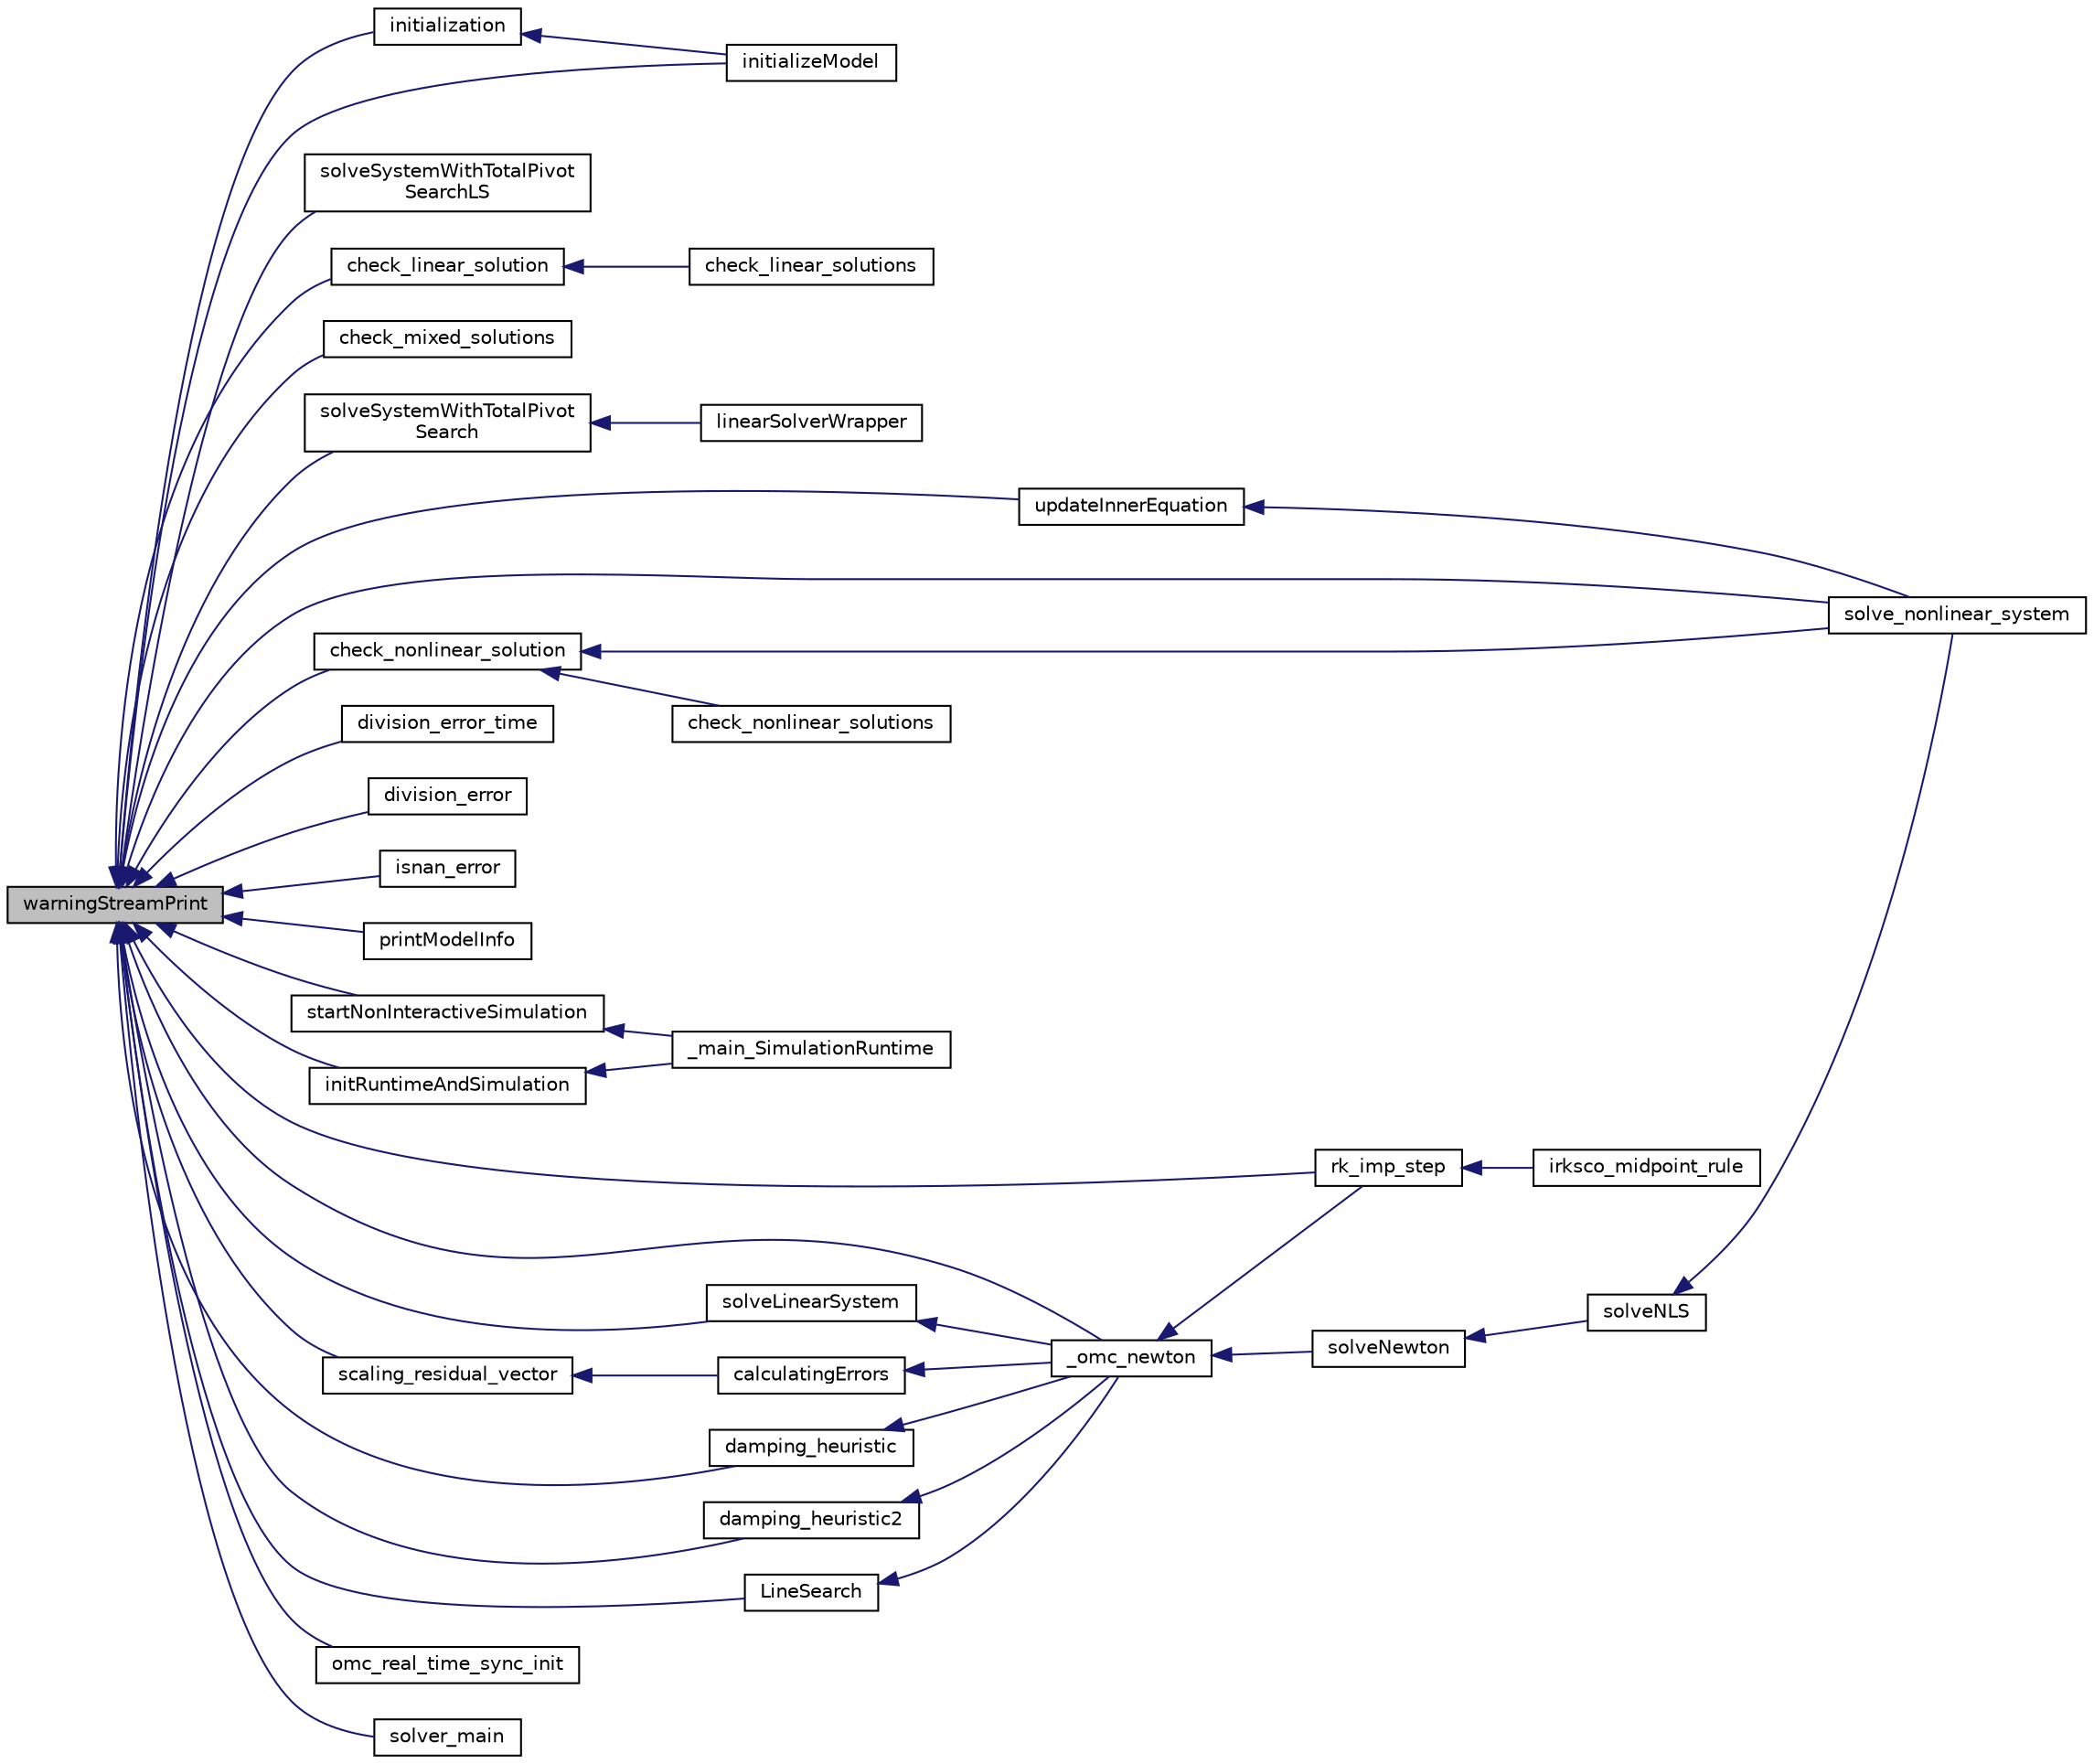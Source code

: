 digraph "warningStreamPrint"
{
  edge [fontname="Helvetica",fontsize="10",labelfontname="Helvetica",labelfontsize="10"];
  node [fontname="Helvetica",fontsize="10",shape=record];
  rankdir="LR";
  Node271 [label="warningStreamPrint",height=0.2,width=0.4,color="black", fillcolor="grey75", style="filled", fontcolor="black"];
  Node271 -> Node272 [dir="back",color="midnightblue",fontsize="10",style="solid",fontname="Helvetica"];
  Node272 [label="initialization",height=0.2,width=0.4,color="black", fillcolor="white", style="filled",URL="$d5/d2e/_simulation_runtime_2c_2simulation_2solver_2initialization_2initialization_8h.html#a73e0edd6825fcfe705c167a03057f6d7"];
  Node272 -> Node273 [dir="back",color="midnightblue",fontsize="10",style="solid",fontname="Helvetica"];
  Node273 [label="initializeModel",height=0.2,width=0.4,color="black", fillcolor="white", style="filled",URL="$d4/d93/_simulation_runtime_2c_2simulation_2solver_2solver__main_8h.html#a957d2cb4e4cf2f8a7838833a331420f0"];
  Node271 -> Node274 [dir="back",color="midnightblue",fontsize="10",style="solid",fontname="Helvetica"];
  Node274 [label="solveSystemWithTotalPivot\lSearchLS",height=0.2,width=0.4,color="black", fillcolor="white", style="filled",URL="$d6/d90/build_2include_2omc_2c_2simulation_2solver_2linear_solver_total_pivot_8c.html#aca3726b14a321fb8c80de3705e6a7266"];
  Node271 -> Node275 [dir="back",color="midnightblue",fontsize="10",style="solid",fontname="Helvetica"];
  Node275 [label="check_linear_solution",height=0.2,width=0.4,color="black", fillcolor="white", style="filled",URL="$d1/d69/build_2include_2omc_2c_2simulation_2solver_2linear_system_8c.html#af62b4e4d2756eaf12c8149bbec02864b"];
  Node275 -> Node276 [dir="back",color="midnightblue",fontsize="10",style="solid",fontname="Helvetica"];
  Node276 [label="check_linear_solutions",height=0.2,width=0.4,color="black", fillcolor="white", style="filled",URL="$d8/da5/_simulation_runtime_2c_2simulation_2solver_2linear_system_8h.html#ad72a0bdfa452ab6c3ad9eb2d145b1096"];
  Node271 -> Node277 [dir="back",color="midnightblue",fontsize="10",style="solid",fontname="Helvetica"];
  Node277 [label="check_mixed_solutions",height=0.2,width=0.4,color="black", fillcolor="white", style="filled",URL="$db/d27/_simulation_runtime_2c_2simulation_2solver_2mixed_system_8h.html#a964e34d78d8ccaba25f33c40b7cea65a"];
  Node271 -> Node278 [dir="back",color="midnightblue",fontsize="10",style="solid",fontname="Helvetica"];
  Node278 [label="solveSystemWithTotalPivot\lSearch",height=0.2,width=0.4,color="black", fillcolor="white", style="filled",URL="$df/d99/build_2include_2omc_2c_2simulation_2solver_2nonlinear_solver_homotopy_8c.html#aeb719756e2a841c79d63a2334806310d"];
  Node278 -> Node279 [dir="back",color="midnightblue",fontsize="10",style="solid",fontname="Helvetica"];
  Node279 [label="linearSolverWrapper",height=0.2,width=0.4,color="black", fillcolor="white", style="filled",URL="$df/d99/build_2include_2omc_2c_2simulation_2solver_2nonlinear_solver_homotopy_8c.html#a2bef60895bce6b99f94dae6817489afd"];
  Node271 -> Node280 [dir="back",color="midnightblue",fontsize="10",style="solid",fontname="Helvetica"];
  Node280 [label="updateInnerEquation",height=0.2,width=0.4,color="black", fillcolor="white", style="filled",URL="$dd/d6c/build_2include_2omc_2c_2simulation_2solver_2nonlinear_system_8c.html#a80456c95345aa6b982589a820fb17b95"];
  Node280 -> Node281 [dir="back",color="midnightblue",fontsize="10",style="solid",fontname="Helvetica"];
  Node281 [label="solve_nonlinear_system",height=0.2,width=0.4,color="black", fillcolor="white", style="filled",URL="$d0/d38/_simulation_runtime_2c_2simulation_2solver_2nonlinear_system_8h.html#ab0dab4c5c0a1140a09eb29e0c593070c"];
  Node271 -> Node281 [dir="back",color="midnightblue",fontsize="10",style="solid",fontname="Helvetica"];
  Node271 -> Node282 [dir="back",color="midnightblue",fontsize="10",style="solid",fontname="Helvetica"];
  Node282 [label="check_nonlinear_solution",height=0.2,width=0.4,color="black", fillcolor="white", style="filled",URL="$dd/d6c/build_2include_2omc_2c_2simulation_2solver_2nonlinear_system_8c.html#a7924cf0b0fe19b3776951c4c4e90721d"];
  Node282 -> Node281 [dir="back",color="midnightblue",fontsize="10",style="solid",fontname="Helvetica"];
  Node282 -> Node283 [dir="back",color="midnightblue",fontsize="10",style="solid",fontname="Helvetica"];
  Node283 [label="check_nonlinear_solutions",height=0.2,width=0.4,color="black", fillcolor="white", style="filled",URL="$d0/d38/_simulation_runtime_2c_2simulation_2solver_2nonlinear_system_8h.html#a69b02d50bd69f9a6f3c668448bf64600"];
  Node271 -> Node284 [dir="back",color="midnightblue",fontsize="10",style="solid",fontname="Helvetica"];
  Node284 [label="division_error_time",height=0.2,width=0.4,color="black", fillcolor="white", style="filled",URL="$d9/de5/_simulation_runtime_2c_2util_2division_8h.html#a51ac5badd1235c862725ca54581c3f60"];
  Node271 -> Node285 [dir="back",color="midnightblue",fontsize="10",style="solid",fontname="Helvetica"];
  Node285 [label="division_error",height=0.2,width=0.4,color="black", fillcolor="white", style="filled",URL="$d9/de5/_simulation_runtime_2c_2util_2division_8h.html#a746b95e312ef4ab535ae1766b7415e9e"];
  Node271 -> Node286 [dir="back",color="midnightblue",fontsize="10",style="solid",fontname="Helvetica"];
  Node286 [label="isnan_error",height=0.2,width=0.4,color="black", fillcolor="white", style="filled",URL="$d9/de5/_simulation_runtime_2c_2util_2division_8h.html#a61a44b406c51c068d1dd12d3eb04a6b6"];
  Node271 -> Node287 [dir="back",color="midnightblue",fontsize="10",style="solid",fontname="Helvetica"];
  Node287 [label="printModelInfo",height=0.2,width=0.4,color="black", fillcolor="white", style="filled",URL="$d6/d36/_simulation_runtime_2c_2simulation_2modelinfo_8h.html#a8709688b118466b0da331af6f07223e7"];
  Node271 -> Node288 [dir="back",color="midnightblue",fontsize="10",style="solid",fontname="Helvetica"];
  Node288 [label="startNonInteractiveSimulation",height=0.2,width=0.4,color="black", fillcolor="white", style="filled",URL="$d4/d09/simulation__runtime_8cpp.html#a9842d4e0c2b547d89101758face39ecc"];
  Node288 -> Node289 [dir="back",color="midnightblue",fontsize="10",style="solid",fontname="Helvetica"];
  Node289 [label="_main_SimulationRuntime",height=0.2,width=0.4,color="black", fillcolor="white", style="filled",URL="$d7/daf/_simulation_runtime_2c_2simulation_2simulation__runtime_8h.html#a764b2c042760259cd617e91d089ab16c"];
  Node271 -> Node290 [dir="back",color="midnightblue",fontsize="10",style="solid",fontname="Helvetica"];
  Node290 [label="initRuntimeAndSimulation",height=0.2,width=0.4,color="black", fillcolor="white", style="filled",URL="$d4/d09/simulation__runtime_8cpp.html#a032d06efcb1286a645343685adaf5d42"];
  Node290 -> Node289 [dir="back",color="midnightblue",fontsize="10",style="solid",fontname="Helvetica"];
  Node271 -> Node291 [dir="back",color="midnightblue",fontsize="10",style="solid",fontname="Helvetica"];
  Node291 [label="rk_imp_step",height=0.2,width=0.4,color="black", fillcolor="white", style="filled",URL="$de/de2/irksco_8c.html#af8b3ec13b6a90d963ffe5e0158b9f2df"];
  Node291 -> Node292 [dir="back",color="midnightblue",fontsize="10",style="solid",fontname="Helvetica"];
  Node292 [label="irksco_midpoint_rule",height=0.2,width=0.4,color="black", fillcolor="white", style="filled",URL="$d9/db1/irksco_8h.html#a29d38b09b50d7698abdc4d2a0e5bd8f6"];
  Node271 -> Node293 [dir="back",color="midnightblue",fontsize="10",style="solid",fontname="Helvetica"];
  Node293 [label="_omc_newton",height=0.2,width=0.4,color="black", fillcolor="white", style="filled",URL="$d7/d84/newton_iteration_8h.html#a2bfd5cabeba10f7ebbff70179af37e43"];
  Node293 -> Node291 [dir="back",color="midnightblue",fontsize="10",style="solid",fontname="Helvetica"];
  Node293 -> Node294 [dir="back",color="midnightblue",fontsize="10",style="solid",fontname="Helvetica"];
  Node294 [label="solveNewton",height=0.2,width=0.4,color="black", fillcolor="white", style="filled",URL="$d4/de2/nonlinear_solver_newton_8h.html#a38ba64dd08361053b03a65265601066a"];
  Node294 -> Node295 [dir="back",color="midnightblue",fontsize="10",style="solid",fontname="Helvetica"];
  Node295 [label="solveNLS",height=0.2,width=0.4,color="black", fillcolor="white", style="filled",URL="$dd/d6c/build_2include_2omc_2c_2simulation_2solver_2nonlinear_system_8c.html#adbab09aaddf4cae686163982ee1baa72"];
  Node295 -> Node281 [dir="back",color="midnightblue",fontsize="10",style="solid",fontname="Helvetica"];
  Node271 -> Node296 [dir="back",color="midnightblue",fontsize="10",style="solid",fontname="Helvetica"];
  Node296 [label="solveLinearSystem",height=0.2,width=0.4,color="black", fillcolor="white", style="filled",URL="$d6/dca/newton_iteration_8c.html#a543d4a4df28d3e20db62c24ef0d1331f"];
  Node296 -> Node293 [dir="back",color="midnightblue",fontsize="10",style="solid",fontname="Helvetica"];
  Node271 -> Node297 [dir="back",color="midnightblue",fontsize="10",style="solid",fontname="Helvetica"];
  Node297 [label="scaling_residual_vector",height=0.2,width=0.4,color="black", fillcolor="white", style="filled",URL="$d6/dca/newton_iteration_8c.html#a5d2bcf30f5f050ea782fa04aa5c76c4c"];
  Node297 -> Node298 [dir="back",color="midnightblue",fontsize="10",style="solid",fontname="Helvetica"];
  Node298 [label="calculatingErrors",height=0.2,width=0.4,color="black", fillcolor="white", style="filled",URL="$d6/dca/newton_iteration_8c.html#a5158ec789c5ec9cdb605c761644d20fe"];
  Node298 -> Node293 [dir="back",color="midnightblue",fontsize="10",style="solid",fontname="Helvetica"];
  Node271 -> Node299 [dir="back",color="midnightblue",fontsize="10",style="solid",fontname="Helvetica"];
  Node299 [label="damping_heuristic",height=0.2,width=0.4,color="black", fillcolor="white", style="filled",URL="$d6/dca/newton_iteration_8c.html#a4bd2534ae04534b8c05a832803e13a91"];
  Node299 -> Node293 [dir="back",color="midnightblue",fontsize="10",style="solid",fontname="Helvetica"];
  Node271 -> Node300 [dir="back",color="midnightblue",fontsize="10",style="solid",fontname="Helvetica"];
  Node300 [label="damping_heuristic2",height=0.2,width=0.4,color="black", fillcolor="white", style="filled",URL="$d6/dca/newton_iteration_8c.html#a563c1d2ef9cee1a3ed8001078d15bbcc"];
  Node300 -> Node293 [dir="back",color="midnightblue",fontsize="10",style="solid",fontname="Helvetica"];
  Node271 -> Node301 [dir="back",color="midnightblue",fontsize="10",style="solid",fontname="Helvetica"];
  Node301 [label="LineSearch",height=0.2,width=0.4,color="black", fillcolor="white", style="filled",URL="$d6/dca/newton_iteration_8c.html#ada5236c58abf019364aa3cb542e43d34"];
  Node301 -> Node293 [dir="back",color="midnightblue",fontsize="10",style="solid",fontname="Helvetica"];
  Node271 -> Node302 [dir="back",color="midnightblue",fontsize="10",style="solid",fontname="Helvetica"];
  Node302 [label="omc_real_time_sync_init",height=0.2,width=0.4,color="black", fillcolor="white", style="filled",URL="$d1/dd2/_simulation_runtime_2c_2simulation_2solver_2real__time__sync_8h.html#a85c82e065df1600a2073f175f34513cc"];
  Node271 -> Node273 [dir="back",color="midnightblue",fontsize="10",style="solid",fontname="Helvetica"];
  Node271 -> Node303 [dir="back",color="midnightblue",fontsize="10",style="solid",fontname="Helvetica"];
  Node303 [label="solver_main",height=0.2,width=0.4,color="black", fillcolor="white", style="filled",URL="$d4/d93/_simulation_runtime_2c_2simulation_2solver_2solver__main_8h.html#a71aa959fe420d5f3be33c469d85662d6"];
}
